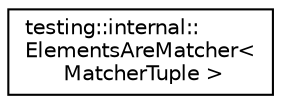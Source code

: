 digraph "Graphical Class Hierarchy"
{
  edge [fontname="Helvetica",fontsize="10",labelfontname="Helvetica",labelfontsize="10"];
  node [fontname="Helvetica",fontsize="10",shape=record];
  rankdir="LR";
  Node0 [label="testing::internal::\lElementsAreMatcher\<\l MatcherTuple \>",height=0.2,width=0.4,color="black", fillcolor="white", style="filled",URL="$classtesting_1_1internal_1_1ElementsAreMatcher.html"];
}

